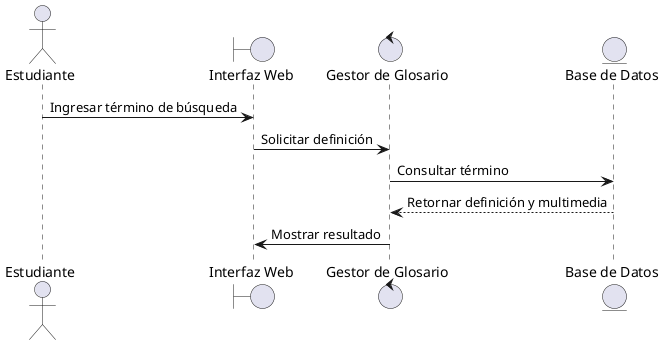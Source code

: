 @startuml 'Consultar Glosario'
actor Estudiante
boundary "Interfaz Web" as UI
control "Gestor de Glosario" as GG
entity "Base de Datos" as DB

Estudiante -> UI: Ingresar término de búsqueda
UI -> GG: Solicitar definición
GG -> DB: Consultar término
DB --> GG: Retornar definición y multimedia
GG -> UI: Mostrar resultado

@enduml
